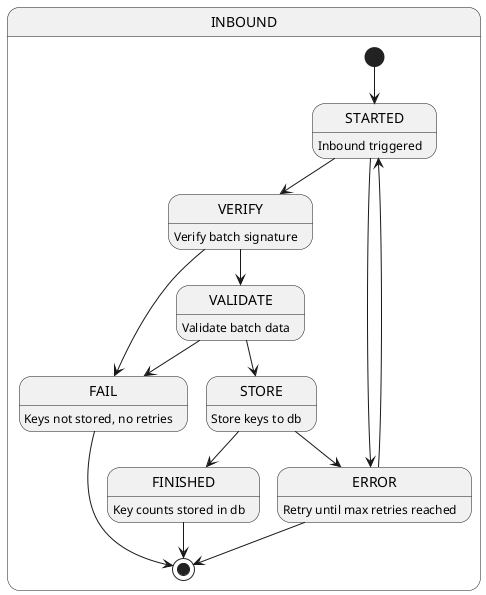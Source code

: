 @startuml

state INBOUND {
    [*] --> STARTED
    STARTED : Inbound triggered
    STARTED --> VERIFY
    VERIFY : Verify batch signature
    VERIFY --> VALIDATE
    VALIDATE : Validate batch data
    VALIDATE --> STORE
    STORE : Store keys to db
    STORE --> FINISHED
    STARTED --> ERROR
    VERIFY --> FAIL
    VALIDATE --> FAIL
    STORE --> ERROR
    ERROR --> STARTED
    ERROR : Retry until max retries reached
    FINISHED : Key counts stored in db
    FAIL : Keys not stored, no retries
    FINISHED --> [*]
    ERROR --> [*]
    FAIL --> [*]
}
@enduml

